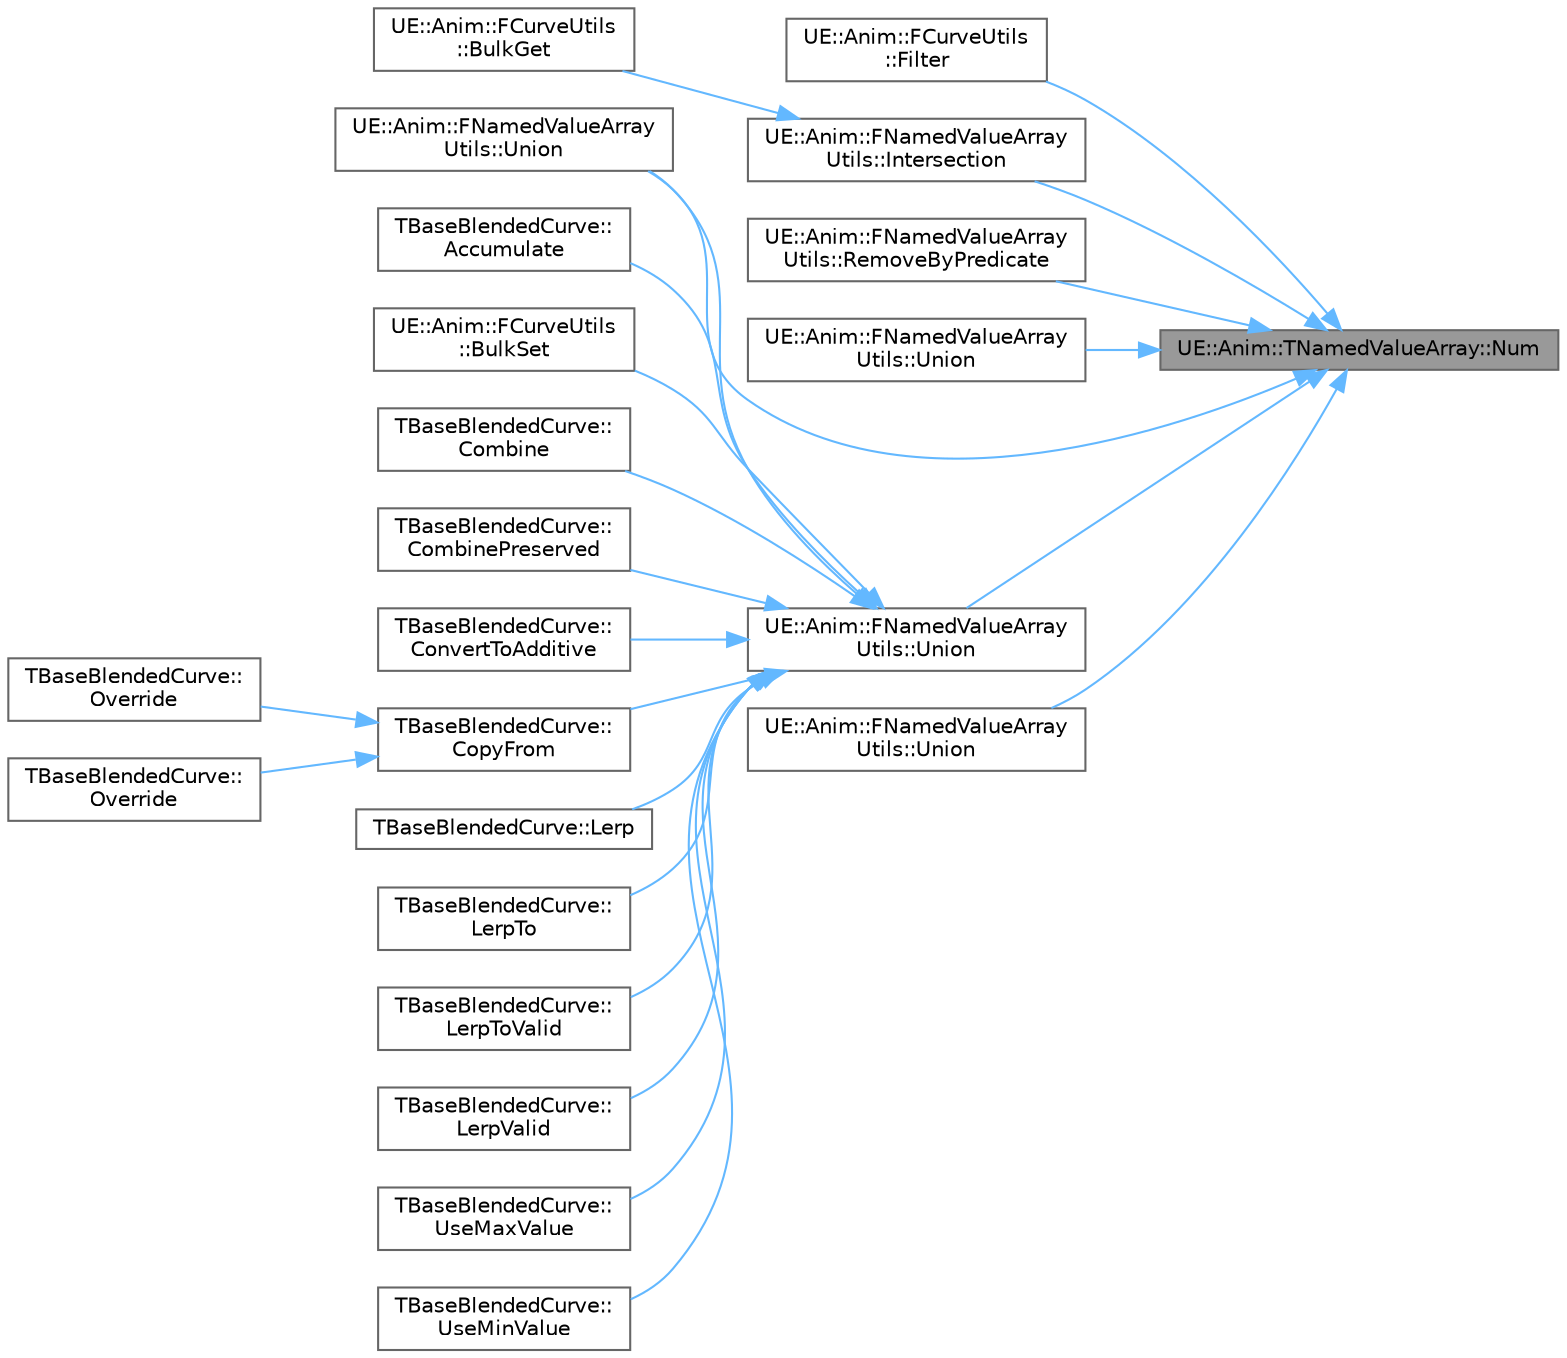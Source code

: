 digraph "UE::Anim::TNamedValueArray::Num"
{
 // INTERACTIVE_SVG=YES
 // LATEX_PDF_SIZE
  bgcolor="transparent";
  edge [fontname=Helvetica,fontsize=10,labelfontname=Helvetica,labelfontsize=10];
  node [fontname=Helvetica,fontsize=10,shape=box,height=0.2,width=0.4];
  rankdir="RL";
  Node1 [id="Node000001",label="UE::Anim::TNamedValueArray::Num",height=0.2,width=0.4,color="gray40", fillcolor="grey60", style="filled", fontcolor="black",tooltip=" "];
  Node1 -> Node2 [id="edge1_Node000001_Node000002",dir="back",color="steelblue1",style="solid",tooltip=" "];
  Node2 [id="Node000002",label="UE::Anim::FCurveUtils\l::Filter",height=0.2,width=0.4,color="grey40", fillcolor="white", style="filled",URL="$d7/d7e/structUE_1_1Anim_1_1FCurveUtils.html#a95cda69f2c3df0267c2c0141dc064f39",tooltip="Remove any curves in InOutCurve that are filtered by InFilter."];
  Node1 -> Node3 [id="edge2_Node000001_Node000003",dir="back",color="steelblue1",style="solid",tooltip=" "];
  Node3 [id="Node000003",label="UE::Anim::FNamedValueArray\lUtils::Intersection",height=0.2,width=0.4,color="grey40", fillcolor="white", style="filled",URL="$d9/df7/structUE_1_1Anim_1_1FNamedValueArrayUtils.html#aaf8871f796c0279299e67049ba539a41",tooltip="Calls predicate on all matching elements in the two passed-in value arrays."];
  Node3 -> Node4 [id="edge3_Node000003_Node000004",dir="back",color="steelblue1",style="solid",tooltip=" "];
  Node4 [id="Node000004",label="UE::Anim::FCurveUtils\l::BulkGet",height=0.2,width=0.4,color="grey40", fillcolor="white", style="filled",URL="$d7/d7e/structUE_1_1Anim_1_1FCurveUtils.html#ad06c8873a2a0c570070fd20426015c0d",tooltip="Extracts elements from curves in bulk."];
  Node1 -> Node5 [id="edge4_Node000001_Node000005",dir="back",color="steelblue1",style="solid",tooltip=" "];
  Node5 [id="Node000005",label="UE::Anim::FNamedValueArray\lUtils::RemoveByPredicate",height=0.2,width=0.4,color="grey40", fillcolor="white", style="filled",URL="$d9/df7/structUE_1_1Anim_1_1FNamedValueArrayUtils.html#a235d37b4dd50df8ce9e4df5b0be4a034",tooltip="Removes elements in InOutValueArray0 that match InValueArray1 if predicate returns false."];
  Node1 -> Node6 [id="edge5_Node000001_Node000006",dir="back",color="steelblue1",style="solid",tooltip=" "];
  Node6 [id="Node000006",label="UE::Anim::FNamedValueArray\lUtils::Union",height=0.2,width=0.4,color="grey40", fillcolor="white", style="filled",URL="$d9/df7/structUE_1_1Anim_1_1FNamedValueArrayUtils.html#aa33c23fbdfe10deb09950bc2c67173f2",tooltip=" "];
  Node1 -> Node7 [id="edge6_Node000001_Node000007",dir="back",color="steelblue1",style="solid",tooltip=" "];
  Node7 [id="Node000007",label="UE::Anim::FNamedValueArray\lUtils::Union",height=0.2,width=0.4,color="grey40", fillcolor="white", style="filled",URL="$d9/df7/structUE_1_1Anim_1_1FNamedValueArrayUtils.html#a60359599e7fd69e7a9432c1e02585c90",tooltip=" "];
  Node1 -> Node8 [id="edge7_Node000001_Node000008",dir="back",color="steelblue1",style="solid",tooltip=" "];
  Node8 [id="Node000008",label="UE::Anim::FNamedValueArray\lUtils::Union",height=0.2,width=0.4,color="grey40", fillcolor="white", style="filled",URL="$d9/df7/structUE_1_1Anim_1_1FNamedValueArrayUtils.html#a137ce769c93dc3b0bee3b3663b692f2e",tooltip=" "];
  Node8 -> Node9 [id="edge8_Node000008_Node000009",dir="back",color="steelblue1",style="solid",tooltip=" "];
  Node9 [id="Node000009",label="TBaseBlendedCurve::\lAccumulate",height=0.2,width=0.4,color="grey40", fillcolor="white", style="filled",URL="$d1/dd3/structTBaseBlendedCurve.html#a3ee8d7990dac67a2d033047eaf7f4e42",tooltip="Accumulate the input curve with input Weight."];
  Node8 -> Node10 [id="edge9_Node000008_Node000010",dir="back",color="steelblue1",style="solid",tooltip=" "];
  Node10 [id="Node000010",label="UE::Anim::FCurveUtils\l::BulkSet",height=0.2,width=0.4,color="grey40", fillcolor="white", style="filled",URL="$d7/d7e/structUE_1_1Anim_1_1FCurveUtils.html#a2ead89c49ad621bbe87f9559380534d3",tooltip="Inserts elements to curves in bulk."];
  Node8 -> Node11 [id="edge10_Node000008_Node000011",dir="back",color="steelblue1",style="solid",tooltip=" "];
  Node11 [id="Node000011",label="TBaseBlendedCurve::\lCombine",height=0.2,width=0.4,color="grey40", fillcolor="white", style="filled",URL="$d1/dd3/structTBaseBlendedCurve.html#a4bce977f2926dcfab90747119de44aba",tooltip="If CurveToCombine contains a valid element, then the value in 'this' is overridden,..."];
  Node8 -> Node12 [id="edge11_Node000008_Node000012",dir="back",color="steelblue1",style="solid",tooltip=" "];
  Node12 [id="Node000012",label="TBaseBlendedCurve::\lCombinePreserved",height=0.2,width=0.4,color="grey40", fillcolor="white", style="filled",URL="$d1/dd3/structTBaseBlendedCurve.html#a89d238c1838183fd89967f298adae5b0",tooltip="If 'this' does not contain a valid element, then the value in 'this' is set, otherwise the value is n..."];
  Node8 -> Node13 [id="edge12_Node000008_Node000013",dir="back",color="steelblue1",style="solid",tooltip=" "];
  Node13 [id="Node000013",label="TBaseBlendedCurve::\lConvertToAdditive",height=0.2,width=0.4,color="grey40", fillcolor="white", style="filled",URL="$d1/dd3/structTBaseBlendedCurve.html#a658ccb970cbfdaead3cb9468c4c49812",tooltip="Convert current curves to Additive (this - BaseCurve) if overlapping entries are found."];
  Node8 -> Node14 [id="edge13_Node000008_Node000014",dir="back",color="steelblue1",style="solid",tooltip=" "];
  Node14 [id="Node000014",label="TBaseBlendedCurve::\lCopyFrom",height=0.2,width=0.4,color="grey40", fillcolor="white", style="filled",URL="$d1/dd3/structTBaseBlendedCurve.html#aa15be4adf1f2ecb808267c723abe5a19",tooltip="Copy elements between curves that have different allocators & element types."];
  Node14 -> Node15 [id="edge14_Node000014_Node000015",dir="back",color="steelblue1",style="solid",tooltip=" "];
  Node15 [id="Node000015",label="TBaseBlendedCurve::\lOverride",height=0.2,width=0.4,color="grey40", fillcolor="white", style="filled",URL="$d1/dd3/structTBaseBlendedCurve.html#aa71f5064e7b84c67dcbb407389f915ac",tooltip="Override with input curve."];
  Node14 -> Node16 [id="edge15_Node000014_Node000016",dir="back",color="steelblue1",style="solid",tooltip=" "];
  Node16 [id="Node000016",label="TBaseBlendedCurve::\lOverride",height=0.2,width=0.4,color="grey40", fillcolor="white", style="filled",URL="$d1/dd3/structTBaseBlendedCurve.html#a5df43be571e3492165d1ae0b66891f76",tooltip="Override with input curve * weight."];
  Node8 -> Node17 [id="edge16_Node000008_Node000017",dir="back",color="steelblue1",style="solid",tooltip=" "];
  Node17 [id="Node000017",label="TBaseBlendedCurve::Lerp",height=0.2,width=0.4,color="grey40", fillcolor="white", style="filled",URL="$d1/dd3/structTBaseBlendedCurve.html#aeaed78662f02183c52fea7fcc7da68bd",tooltip="Blend (A, B) using Alpha."];
  Node8 -> Node18 [id="edge17_Node000008_Node000018",dir="back",color="steelblue1",style="solid",tooltip=" "];
  Node18 [id="Node000018",label="TBaseBlendedCurve::\lLerpTo",height=0.2,width=0.4,color="grey40", fillcolor="white", style="filled",URL="$d1/dd3/structTBaseBlendedCurve.html#a619826ab5bb7be152930501ec6f3a3d1",tooltip="Blend with Other using Alpha."];
  Node8 -> Node19 [id="edge18_Node000008_Node000019",dir="back",color="steelblue1",style="solid",tooltip=" "];
  Node19 [id="Node000019",label="TBaseBlendedCurve::\lLerpToValid",height=0.2,width=0.4,color="grey40", fillcolor="white", style="filled",URL="$d1/dd3/structTBaseBlendedCurve.html#a55507e30625c967a701b5c3704ab0b99",tooltip="Blend with Other using Alpha when both elements are valid, otherwise preserve valid element."];
  Node8 -> Node20 [id="edge19_Node000008_Node000020",dir="back",color="steelblue1",style="solid",tooltip=" "];
  Node20 [id="Node000020",label="TBaseBlendedCurve::\lLerpValid",height=0.2,width=0.4,color="grey40", fillcolor="white", style="filled",URL="$d1/dd3/structTBaseBlendedCurve.html#aac855d5f7d39d3ce3820145e9f60fddf",tooltip="Blend with Other using Alpha when both elements are valid, otherwise preserve valid element."];
  Node8 -> Node7 [id="edge20_Node000008_Node000007",dir="back",color="steelblue1",style="solid",tooltip=" "];
  Node8 -> Node21 [id="edge21_Node000008_Node000021",dir="back",color="steelblue1",style="solid",tooltip=" "];
  Node21 [id="Node000021",label="TBaseBlendedCurve::\lUseMaxValue",height=0.2,width=0.4,color="grey40", fillcolor="white", style="filled",URL="$d1/dd3/structTBaseBlendedCurve.html#a033ec2575491c1d24743224593efe78a",tooltip="This doesn't blend but combines MAX(current value, CurveToCombine value)"];
  Node8 -> Node22 [id="edge22_Node000008_Node000022",dir="back",color="steelblue1",style="solid",tooltip=" "];
  Node22 [id="Node000022",label="TBaseBlendedCurve::\lUseMinValue",height=0.2,width=0.4,color="grey40", fillcolor="white", style="filled",URL="$d1/dd3/structTBaseBlendedCurve.html#abdd18cd63a8e2989b815c97714ecb3e9",tooltip="This doesn't blend but combines MIN(current weight, CurveToCombine weight)"];
  Node1 -> Node23 [id="edge23_Node000001_Node000023",dir="back",color="steelblue1",style="solid",tooltip=" "];
  Node23 [id="Node000023",label="UE::Anim::FNamedValueArray\lUtils::Union",height=0.2,width=0.4,color="grey40", fillcolor="white", style="filled",URL="$d9/df7/structUE_1_1Anim_1_1FNamedValueArrayUtils.html#afb98193662bd93f96fef9cb60d2eee5b",tooltip=" "];
}
